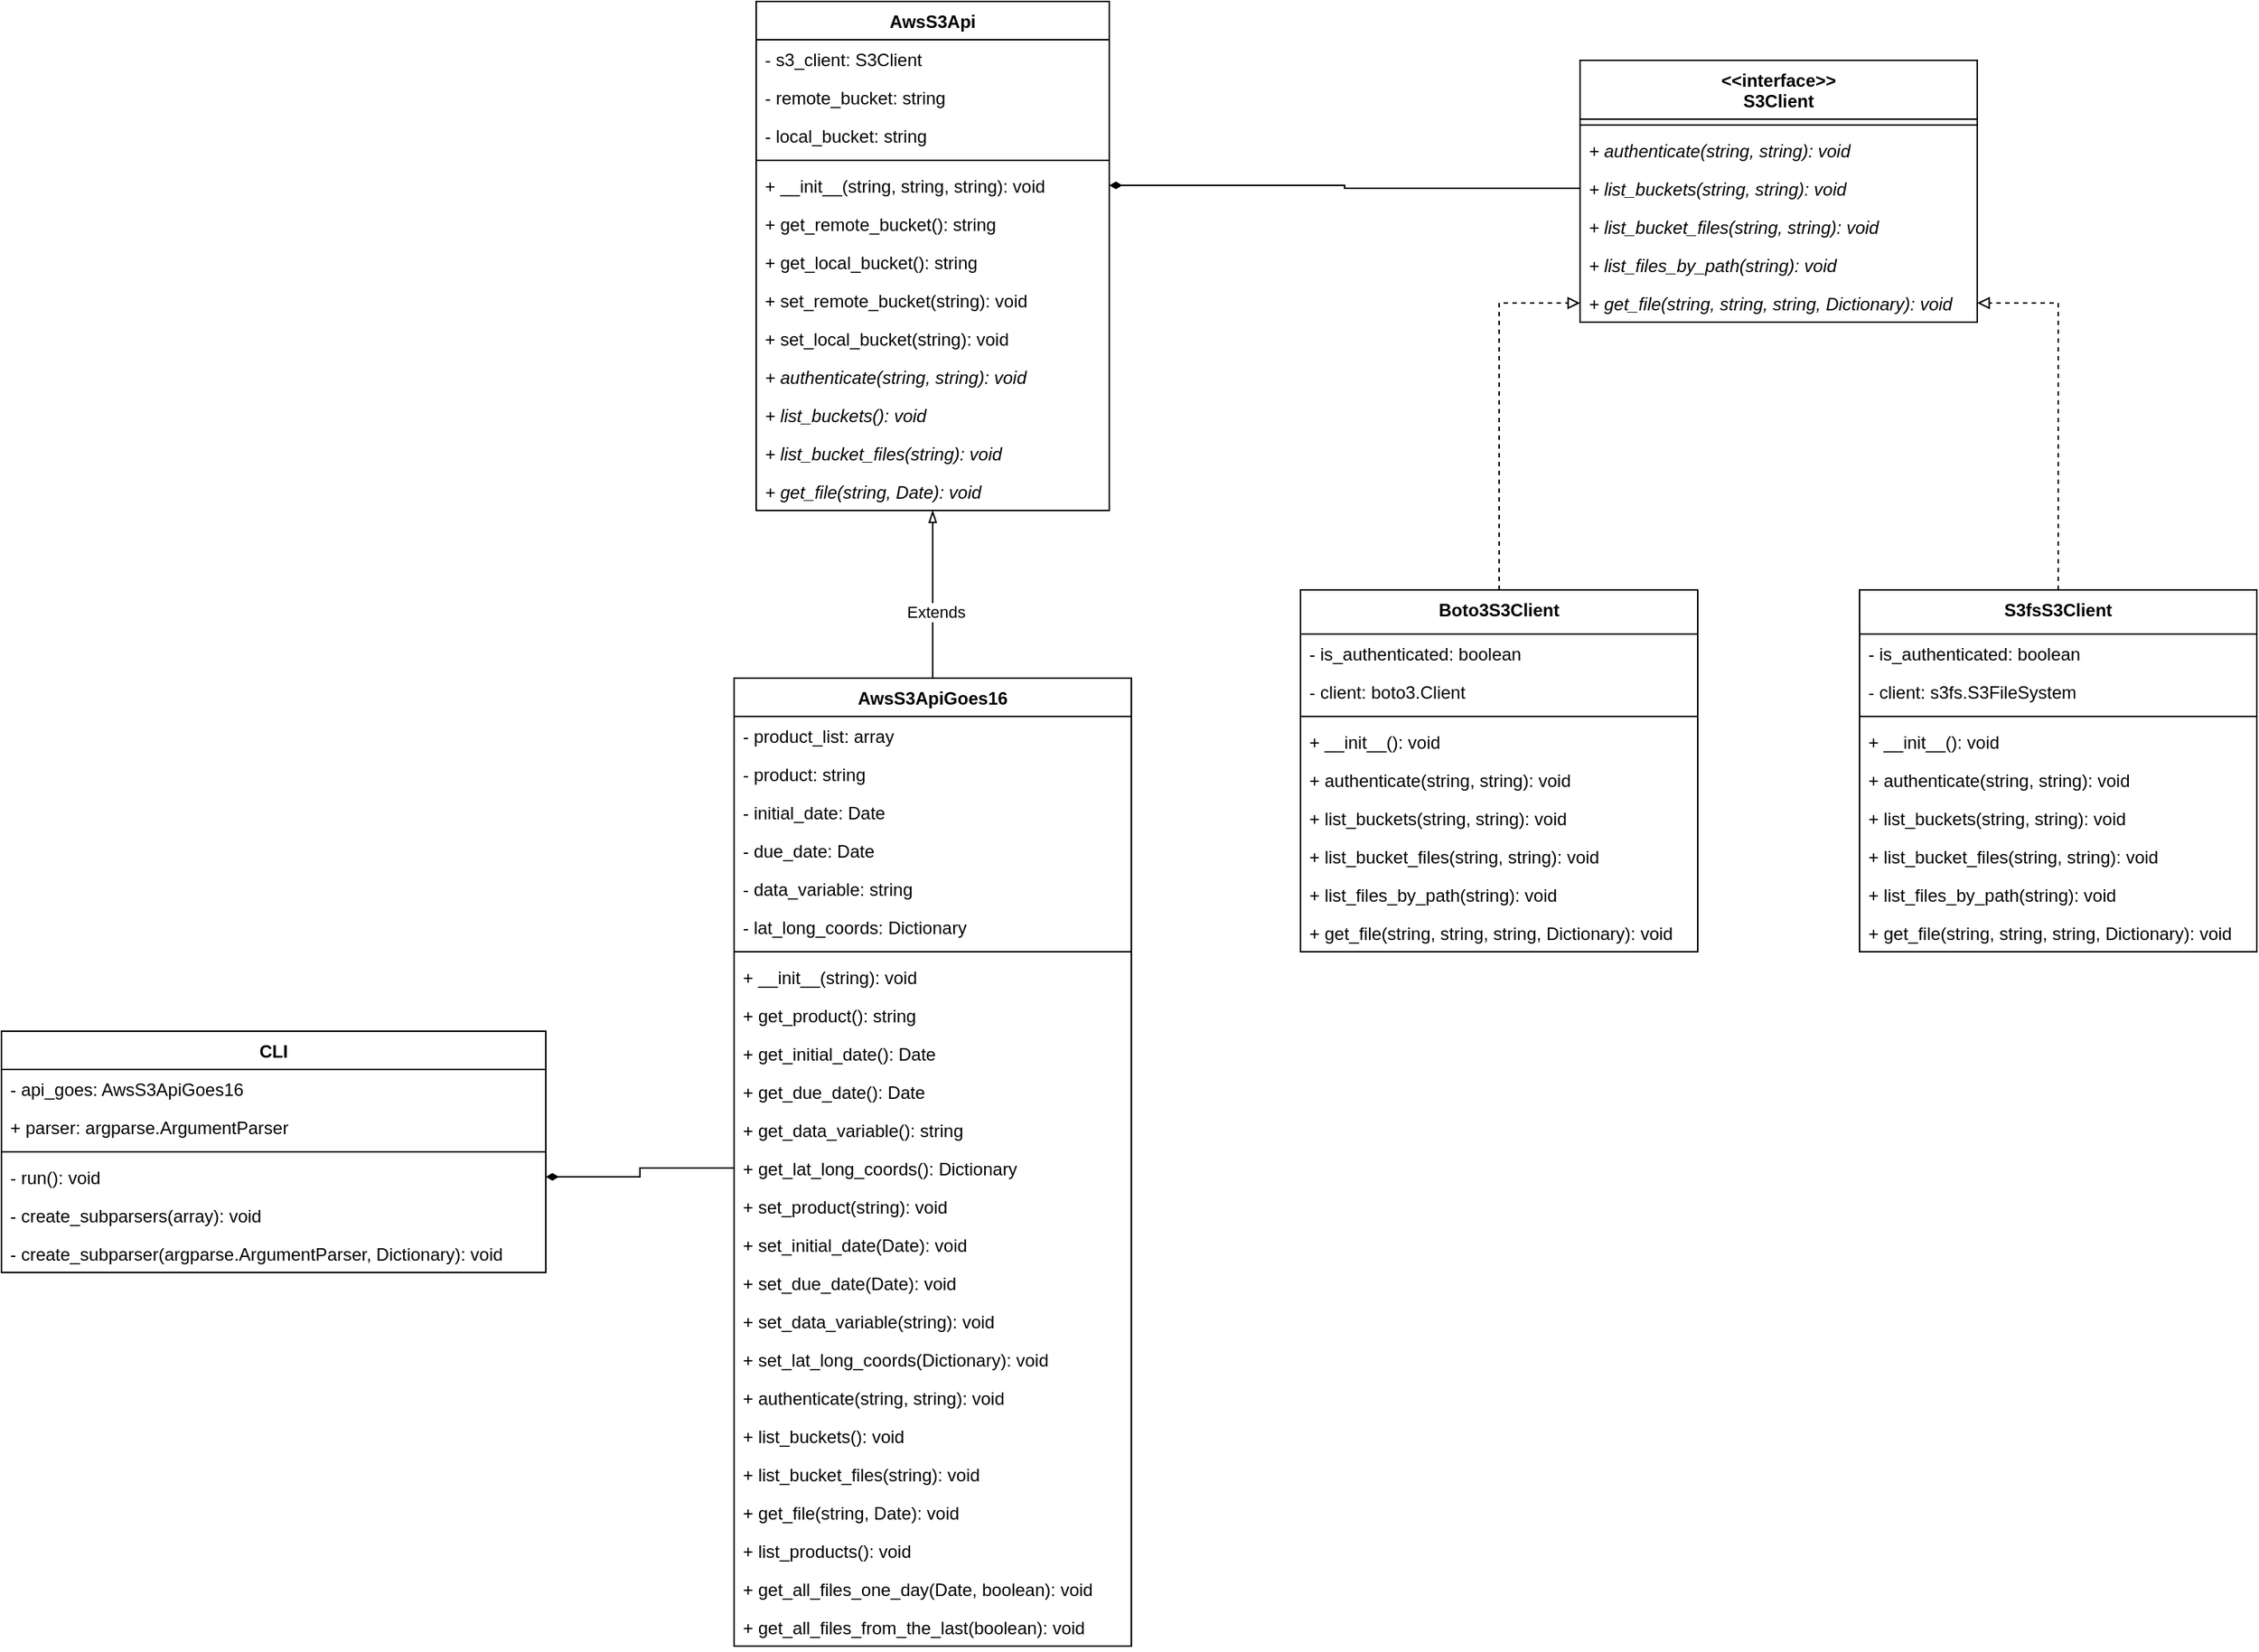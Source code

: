 <mxfile version="20.2.3"><diagram id="pLiz_TYQMKgLwc6AhPx6" name="Página-1"><mxGraphModel dx="4382" dy="1860" grid="1" gridSize="10" guides="1" tooltips="1" connect="1" arrows="1" fold="1" page="1" pageScale="1" pageWidth="827" pageHeight="1169" math="0" shadow="0"><root><mxCell id="0"/><mxCell id="1" parent="0"/><mxCell id="ghpKvM7MkSzzK5wmzTlo-1" value="AwsS3Api" style="swimlane;fontStyle=1;align=center;verticalAlign=top;childLayout=stackLayout;horizontal=1;startSize=26;horizontalStack=0;resizeParent=1;resizeParentMax=0;resizeLast=0;collapsible=1;marginBottom=0;" vertex="1" parent="1"><mxGeometry x="100" y="110" width="240" height="346" as="geometry"/></mxCell><mxCell id="ghpKvM7MkSzzK5wmzTlo-33" value="- s3_client: S3Client" style="text;strokeColor=none;fillColor=none;align=left;verticalAlign=top;spacingLeft=4;spacingRight=4;overflow=hidden;rotatable=0;points=[[0,0.5],[1,0.5]];portConstraint=eastwest;" vertex="1" parent="ghpKvM7MkSzzK5wmzTlo-1"><mxGeometry y="26" width="240" height="26" as="geometry"/></mxCell><mxCell id="ghpKvM7MkSzzK5wmzTlo-2" value="- remote_bucket: string " style="text;strokeColor=none;fillColor=none;align=left;verticalAlign=top;spacingLeft=4;spacingRight=4;overflow=hidden;rotatable=0;points=[[0,0.5],[1,0.5]];portConstraint=eastwest;" vertex="1" parent="ghpKvM7MkSzzK5wmzTlo-1"><mxGeometry y="52" width="240" height="26" as="geometry"/></mxCell><mxCell id="ghpKvM7MkSzzK5wmzTlo-32" value="- local_bucket: string" style="text;strokeColor=none;fillColor=none;align=left;verticalAlign=top;spacingLeft=4;spacingRight=4;overflow=hidden;rotatable=0;points=[[0,0.5],[1,0.5]];portConstraint=eastwest;" vertex="1" parent="ghpKvM7MkSzzK5wmzTlo-1"><mxGeometry y="78" width="240" height="26" as="geometry"/></mxCell><mxCell id="ghpKvM7MkSzzK5wmzTlo-3" value="" style="line;strokeWidth=1;fillColor=none;align=left;verticalAlign=middle;spacingTop=-1;spacingLeft=3;spacingRight=3;rotatable=0;labelPosition=right;points=[];portConstraint=eastwest;" vertex="1" parent="ghpKvM7MkSzzK5wmzTlo-1"><mxGeometry y="104" width="240" height="8" as="geometry"/></mxCell><mxCell id="ghpKvM7MkSzzK5wmzTlo-65" value="+ __init__(string, string, string): void" style="text;strokeColor=none;fillColor=none;align=left;verticalAlign=top;spacingLeft=4;spacingRight=4;overflow=hidden;rotatable=0;points=[[0,0.5],[1,0.5]];portConstraint=eastwest;" vertex="1" parent="ghpKvM7MkSzzK5wmzTlo-1"><mxGeometry y="112" width="240" height="26" as="geometry"/></mxCell><mxCell id="ghpKvM7MkSzzK5wmzTlo-4" value="+ get_remote_bucket(): string" style="text;strokeColor=none;fillColor=none;align=left;verticalAlign=top;spacingLeft=4;spacingRight=4;overflow=hidden;rotatable=0;points=[[0,0.5],[1,0.5]];portConstraint=eastwest;" vertex="1" parent="ghpKvM7MkSzzK5wmzTlo-1"><mxGeometry y="138" width="240" height="26" as="geometry"/></mxCell><mxCell id="ghpKvM7MkSzzK5wmzTlo-35" value="+ get_local_bucket(): string" style="text;strokeColor=none;fillColor=none;align=left;verticalAlign=top;spacingLeft=4;spacingRight=4;overflow=hidden;rotatable=0;points=[[0,0.5],[1,0.5]];portConstraint=eastwest;" vertex="1" parent="ghpKvM7MkSzzK5wmzTlo-1"><mxGeometry y="164" width="240" height="26" as="geometry"/></mxCell><mxCell id="ghpKvM7MkSzzK5wmzTlo-34" value="+ set_remote_bucket(string): void" style="text;strokeColor=none;fillColor=none;align=left;verticalAlign=top;spacingLeft=4;spacingRight=4;overflow=hidden;rotatable=0;points=[[0,0.5],[1,0.5]];portConstraint=eastwest;" vertex="1" parent="ghpKvM7MkSzzK5wmzTlo-1"><mxGeometry y="190" width="240" height="26" as="geometry"/></mxCell><mxCell id="ghpKvM7MkSzzK5wmzTlo-37" value="+ set_local_bucket(string): void" style="text;strokeColor=none;fillColor=none;align=left;verticalAlign=top;spacingLeft=4;spacingRight=4;overflow=hidden;rotatable=0;points=[[0,0.5],[1,0.5]];portConstraint=eastwest;" vertex="1" parent="ghpKvM7MkSzzK5wmzTlo-1"><mxGeometry y="216" width="240" height="26" as="geometry"/></mxCell><mxCell id="ghpKvM7MkSzzK5wmzTlo-39" value="+ authenticate(string, string): void" style="text;strokeColor=none;fillColor=none;align=left;verticalAlign=top;spacingLeft=4;spacingRight=4;overflow=hidden;rotatable=0;points=[[0,0.5],[1,0.5]];portConstraint=eastwest;fontStyle=2" vertex="1" parent="ghpKvM7MkSzzK5wmzTlo-1"><mxGeometry y="242" width="240" height="26" as="geometry"/></mxCell><mxCell id="ghpKvM7MkSzzK5wmzTlo-41" value="+ list_buckets(): void" style="text;strokeColor=none;fillColor=none;align=left;verticalAlign=top;spacingLeft=4;spacingRight=4;overflow=hidden;rotatable=0;points=[[0,0.5],[1,0.5]];portConstraint=eastwest;fontStyle=2" vertex="1" parent="ghpKvM7MkSzzK5wmzTlo-1"><mxGeometry y="268" width="240" height="26" as="geometry"/></mxCell><mxCell id="ghpKvM7MkSzzK5wmzTlo-40" value="+ list_bucket_files(string): void" style="text;strokeColor=none;fillColor=none;align=left;verticalAlign=top;spacingLeft=4;spacingRight=4;overflow=hidden;rotatable=0;points=[[0,0.5],[1,0.5]];portConstraint=eastwest;fontStyle=2" vertex="1" parent="ghpKvM7MkSzzK5wmzTlo-1"><mxGeometry y="294" width="240" height="26" as="geometry"/></mxCell><mxCell id="ghpKvM7MkSzzK5wmzTlo-38" value="+ get_file(string, Date): void" style="text;strokeColor=none;fillColor=none;align=left;verticalAlign=top;spacingLeft=4;spacingRight=4;overflow=hidden;rotatable=0;points=[[0,0.5],[1,0.5]];portConstraint=eastwest;fontStyle=2" vertex="1" parent="ghpKvM7MkSzzK5wmzTlo-1"><mxGeometry y="320" width="240" height="26" as="geometry"/></mxCell><mxCell id="ghpKvM7MkSzzK5wmzTlo-29" style="edgeStyle=orthogonalEdgeStyle;rounded=0;orthogonalLoop=1;jettySize=auto;html=1;entryX=0.5;entryY=1;entryDx=0;entryDy=0;endArrow=blockThin;endFill=0;" edge="1" parent="1" source="ghpKvM7MkSzzK5wmzTlo-9" target="ghpKvM7MkSzzK5wmzTlo-1"><mxGeometry relative="1" as="geometry"/></mxCell><mxCell id="ghpKvM7MkSzzK5wmzTlo-30" value="Extends" style="edgeLabel;html=1;align=center;verticalAlign=middle;resizable=0;points=[];" vertex="1" connectable="0" parent="ghpKvM7MkSzzK5wmzTlo-29"><mxGeometry x="-0.208" y="-2" relative="1" as="geometry"><mxPoint as="offset"/></mxGeometry></mxCell><mxCell id="ghpKvM7MkSzzK5wmzTlo-9" value="AwsS3ApiGoes16" style="swimlane;fontStyle=1;align=center;verticalAlign=top;childLayout=stackLayout;horizontal=1;startSize=26;horizontalStack=0;resizeParent=1;resizeParentMax=0;resizeLast=0;collapsible=1;marginBottom=0;" vertex="1" parent="1"><mxGeometry x="85" y="570" width="270" height="658" as="geometry"/></mxCell><mxCell id="ghpKvM7MkSzzK5wmzTlo-10" value="- product_list: array" style="text;strokeColor=none;fillColor=none;align=left;verticalAlign=top;spacingLeft=4;spacingRight=4;overflow=hidden;rotatable=0;points=[[0,0.5],[1,0.5]];portConstraint=eastwest;" vertex="1" parent="ghpKvM7MkSzzK5wmzTlo-9"><mxGeometry y="26" width="270" height="26" as="geometry"/></mxCell><mxCell id="ghpKvM7MkSzzK5wmzTlo-45" value="- product: string" style="text;strokeColor=none;fillColor=none;align=left;verticalAlign=top;spacingLeft=4;spacingRight=4;overflow=hidden;rotatable=0;points=[[0,0.5],[1,0.5]];portConstraint=eastwest;" vertex="1" parent="ghpKvM7MkSzzK5wmzTlo-9"><mxGeometry y="52" width="270" height="26" as="geometry"/></mxCell><mxCell id="ghpKvM7MkSzzK5wmzTlo-44" value="- initial_date: Date" style="text;strokeColor=none;fillColor=none;align=left;verticalAlign=top;spacingLeft=4;spacingRight=4;overflow=hidden;rotatable=0;points=[[0,0.5],[1,0.5]];portConstraint=eastwest;" vertex="1" parent="ghpKvM7MkSzzK5wmzTlo-9"><mxGeometry y="78" width="270" height="26" as="geometry"/></mxCell><mxCell id="ghpKvM7MkSzzK5wmzTlo-43" value="- due_date: Date" style="text;strokeColor=none;fillColor=none;align=left;verticalAlign=top;spacingLeft=4;spacingRight=4;overflow=hidden;rotatable=0;points=[[0,0.5],[1,0.5]];portConstraint=eastwest;" vertex="1" parent="ghpKvM7MkSzzK5wmzTlo-9"><mxGeometry y="104" width="270" height="26" as="geometry"/></mxCell><mxCell id="ghpKvM7MkSzzK5wmzTlo-42" value="- data_variable: string" style="text;strokeColor=none;fillColor=none;align=left;verticalAlign=top;spacingLeft=4;spacingRight=4;overflow=hidden;rotatable=0;points=[[0,0.5],[1,0.5]];portConstraint=eastwest;" vertex="1" parent="ghpKvM7MkSzzK5wmzTlo-9"><mxGeometry y="130" width="270" height="26" as="geometry"/></mxCell><mxCell id="ghpKvM7MkSzzK5wmzTlo-46" value="- lat_long_coords: Dictionary" style="text;strokeColor=none;fillColor=none;align=left;verticalAlign=top;spacingLeft=4;spacingRight=4;overflow=hidden;rotatable=0;points=[[0,0.5],[1,0.5]];portConstraint=eastwest;" vertex="1" parent="ghpKvM7MkSzzK5wmzTlo-9"><mxGeometry y="156" width="270" height="26" as="geometry"/></mxCell><mxCell id="ghpKvM7MkSzzK5wmzTlo-11" value="" style="line;strokeWidth=1;fillColor=none;align=left;verticalAlign=middle;spacingTop=-1;spacingLeft=3;spacingRight=3;rotatable=0;labelPosition=right;points=[];portConstraint=eastwest;" vertex="1" parent="ghpKvM7MkSzzK5wmzTlo-9"><mxGeometry y="182" width="270" height="8" as="geometry"/></mxCell><mxCell id="ghpKvM7MkSzzK5wmzTlo-95" value="+ __init__(string): void" style="text;strokeColor=none;fillColor=none;align=left;verticalAlign=top;spacingLeft=4;spacingRight=4;overflow=hidden;rotatable=0;points=[[0,0.5],[1,0.5]];portConstraint=eastwest;" vertex="1" parent="ghpKvM7MkSzzK5wmzTlo-9"><mxGeometry y="190" width="270" height="26" as="geometry"/></mxCell><mxCell id="ghpKvM7MkSzzK5wmzTlo-12" value="+ get_product(): string" style="text;strokeColor=none;fillColor=none;align=left;verticalAlign=top;spacingLeft=4;spacingRight=4;overflow=hidden;rotatable=0;points=[[0,0.5],[1,0.5]];portConstraint=eastwest;" vertex="1" parent="ghpKvM7MkSzzK5wmzTlo-9"><mxGeometry y="216" width="270" height="26" as="geometry"/></mxCell><mxCell id="ghpKvM7MkSzzK5wmzTlo-50" value="+ get_initial_date(): Date" style="text;strokeColor=none;fillColor=none;align=left;verticalAlign=top;spacingLeft=4;spacingRight=4;overflow=hidden;rotatable=0;points=[[0,0.5],[1,0.5]];portConstraint=eastwest;" vertex="1" parent="ghpKvM7MkSzzK5wmzTlo-9"><mxGeometry y="242" width="270" height="26" as="geometry"/></mxCell><mxCell id="ghpKvM7MkSzzK5wmzTlo-49" value="+ get_due_date(): Date" style="text;strokeColor=none;fillColor=none;align=left;verticalAlign=top;spacingLeft=4;spacingRight=4;overflow=hidden;rotatable=0;points=[[0,0.5],[1,0.5]];portConstraint=eastwest;" vertex="1" parent="ghpKvM7MkSzzK5wmzTlo-9"><mxGeometry y="268" width="270" height="26" as="geometry"/></mxCell><mxCell id="ghpKvM7MkSzzK5wmzTlo-48" value="+ get_data_variable(): string" style="text;strokeColor=none;fillColor=none;align=left;verticalAlign=top;spacingLeft=4;spacingRight=4;overflow=hidden;rotatable=0;points=[[0,0.5],[1,0.5]];portConstraint=eastwest;" vertex="1" parent="ghpKvM7MkSzzK5wmzTlo-9"><mxGeometry y="294" width="270" height="26" as="geometry"/></mxCell><mxCell id="ghpKvM7MkSzzK5wmzTlo-51" value="+ get_lat_long_coords(): Dictionary" style="text;strokeColor=none;fillColor=none;align=left;verticalAlign=top;spacingLeft=4;spacingRight=4;overflow=hidden;rotatable=0;points=[[0,0.5],[1,0.5]];portConstraint=eastwest;" vertex="1" parent="ghpKvM7MkSzzK5wmzTlo-9"><mxGeometry y="320" width="270" height="26" as="geometry"/></mxCell><mxCell id="ghpKvM7MkSzzK5wmzTlo-55" value="+ set_product(string): void" style="text;strokeColor=none;fillColor=none;align=left;verticalAlign=top;spacingLeft=4;spacingRight=4;overflow=hidden;rotatable=0;points=[[0,0.5],[1,0.5]];portConstraint=eastwest;" vertex="1" parent="ghpKvM7MkSzzK5wmzTlo-9"><mxGeometry y="346" width="270" height="26" as="geometry"/></mxCell><mxCell id="ghpKvM7MkSzzK5wmzTlo-54" value="+ set_initial_date(Date): void" style="text;strokeColor=none;fillColor=none;align=left;verticalAlign=top;spacingLeft=4;spacingRight=4;overflow=hidden;rotatable=0;points=[[0,0.5],[1,0.5]];portConstraint=eastwest;" vertex="1" parent="ghpKvM7MkSzzK5wmzTlo-9"><mxGeometry y="372" width="270" height="26" as="geometry"/></mxCell><mxCell id="ghpKvM7MkSzzK5wmzTlo-53" value="+ set_due_date(Date): void" style="text;strokeColor=none;fillColor=none;align=left;verticalAlign=top;spacingLeft=4;spacingRight=4;overflow=hidden;rotatable=0;points=[[0,0.5],[1,0.5]];portConstraint=eastwest;" vertex="1" parent="ghpKvM7MkSzzK5wmzTlo-9"><mxGeometry y="398" width="270" height="26" as="geometry"/></mxCell><mxCell id="ghpKvM7MkSzzK5wmzTlo-52" value="+ set_data_variable(string): void" style="text;strokeColor=none;fillColor=none;align=left;verticalAlign=top;spacingLeft=4;spacingRight=4;overflow=hidden;rotatable=0;points=[[0,0.5],[1,0.5]];portConstraint=eastwest;" vertex="1" parent="ghpKvM7MkSzzK5wmzTlo-9"><mxGeometry y="424" width="270" height="26" as="geometry"/></mxCell><mxCell id="ghpKvM7MkSzzK5wmzTlo-56" value="+ set_lat_long_coords(Dictionary): void" style="text;strokeColor=none;fillColor=none;align=left;verticalAlign=top;spacingLeft=4;spacingRight=4;overflow=hidden;rotatable=0;points=[[0,0.5],[1,0.5]];portConstraint=eastwest;" vertex="1" parent="ghpKvM7MkSzzK5wmzTlo-9"><mxGeometry y="450" width="270" height="26" as="geometry"/></mxCell><mxCell id="ghpKvM7MkSzzK5wmzTlo-57" value="+ authenticate(string, string): void" style="text;strokeColor=none;fillColor=none;align=left;verticalAlign=top;spacingLeft=4;spacingRight=4;overflow=hidden;rotatable=0;points=[[0,0.5],[1,0.5]];portConstraint=eastwest;" vertex="1" parent="ghpKvM7MkSzzK5wmzTlo-9"><mxGeometry y="476" width="270" height="26" as="geometry"/></mxCell><mxCell id="ghpKvM7MkSzzK5wmzTlo-60" value="+ list_buckets(): void" style="text;strokeColor=none;fillColor=none;align=left;verticalAlign=top;spacingLeft=4;spacingRight=4;overflow=hidden;rotatable=0;points=[[0,0.5],[1,0.5]];portConstraint=eastwest;" vertex="1" parent="ghpKvM7MkSzzK5wmzTlo-9"><mxGeometry y="502" width="270" height="26" as="geometry"/></mxCell><mxCell id="ghpKvM7MkSzzK5wmzTlo-58" value="+ list_bucket_files(string): void" style="text;strokeColor=none;fillColor=none;align=left;verticalAlign=top;spacingLeft=4;spacingRight=4;overflow=hidden;rotatable=0;points=[[0,0.5],[1,0.5]];portConstraint=eastwest;" vertex="1" parent="ghpKvM7MkSzzK5wmzTlo-9"><mxGeometry y="528" width="270" height="26" as="geometry"/></mxCell><mxCell id="ghpKvM7MkSzzK5wmzTlo-59" value="+ get_file(string, Date): void" style="text;strokeColor=none;fillColor=none;align=left;verticalAlign=top;spacingLeft=4;spacingRight=4;overflow=hidden;rotatable=0;points=[[0,0.5],[1,0.5]];portConstraint=eastwest;" vertex="1" parent="ghpKvM7MkSzzK5wmzTlo-9"><mxGeometry y="554" width="270" height="26" as="geometry"/></mxCell><mxCell id="ghpKvM7MkSzzK5wmzTlo-61" value="+ list_products(): void" style="text;strokeColor=none;fillColor=none;align=left;verticalAlign=top;spacingLeft=4;spacingRight=4;overflow=hidden;rotatable=0;points=[[0,0.5],[1,0.5]];portConstraint=eastwest;" vertex="1" parent="ghpKvM7MkSzzK5wmzTlo-9"><mxGeometry y="580" width="270" height="26" as="geometry"/></mxCell><mxCell id="ghpKvM7MkSzzK5wmzTlo-62" value="+ get_all_files_one_day(Date, boolean): void" style="text;strokeColor=none;fillColor=none;align=left;verticalAlign=top;spacingLeft=4;spacingRight=4;overflow=hidden;rotatable=0;points=[[0,0.5],[1,0.5]];portConstraint=eastwest;" vertex="1" parent="ghpKvM7MkSzzK5wmzTlo-9"><mxGeometry y="606" width="270" height="26" as="geometry"/></mxCell><mxCell id="ghpKvM7MkSzzK5wmzTlo-63" value="+ get_all_files_from_the_last(boolean): void" style="text;strokeColor=none;fillColor=none;align=left;verticalAlign=top;spacingLeft=4;spacingRight=4;overflow=hidden;rotatable=0;points=[[0,0.5],[1,0.5]];portConstraint=eastwest;" vertex="1" parent="ghpKvM7MkSzzK5wmzTlo-9"><mxGeometry y="632" width="270" height="26" as="geometry"/></mxCell><mxCell id="ghpKvM7MkSzzK5wmzTlo-17" value="&lt;&lt;interface&gt;&gt;&#xA;S3Client" style="swimlane;fontStyle=1;align=center;verticalAlign=top;childLayout=stackLayout;horizontal=1;startSize=40;horizontalStack=0;resizeParent=1;resizeParentMax=0;resizeLast=0;collapsible=1;marginBottom=0;" vertex="1" parent="1"><mxGeometry x="660" y="150" width="270" height="178" as="geometry"/></mxCell><mxCell id="ghpKvM7MkSzzK5wmzTlo-19" value="" style="line;strokeWidth=1;fillColor=none;align=left;verticalAlign=middle;spacingTop=-1;spacingLeft=3;spacingRight=3;rotatable=0;labelPosition=right;points=[];portConstraint=eastwest;" vertex="1" parent="ghpKvM7MkSzzK5wmzTlo-17"><mxGeometry y="40" width="270" height="8" as="geometry"/></mxCell><mxCell id="ghpKvM7MkSzzK5wmzTlo-66" value="+ authenticate(string, string): void" style="text;strokeColor=none;fillColor=none;align=left;verticalAlign=top;spacingLeft=4;spacingRight=4;overflow=hidden;rotatable=0;points=[[0,0.5],[1,0.5]];portConstraint=eastwest;fontStyle=2" vertex="1" parent="ghpKvM7MkSzzK5wmzTlo-17"><mxGeometry y="48" width="270" height="26" as="geometry"/></mxCell><mxCell id="ghpKvM7MkSzzK5wmzTlo-67" value="+ list_buckets(string, string): void" style="text;strokeColor=none;fillColor=none;align=left;verticalAlign=top;spacingLeft=4;spacingRight=4;overflow=hidden;rotatable=0;points=[[0,0.5],[1,0.5]];portConstraint=eastwest;fontStyle=2" vertex="1" parent="ghpKvM7MkSzzK5wmzTlo-17"><mxGeometry y="74" width="270" height="26" as="geometry"/></mxCell><mxCell id="ghpKvM7MkSzzK5wmzTlo-70" value="+ list_bucket_files(string, string): void" style="text;strokeColor=none;fillColor=none;align=left;verticalAlign=top;spacingLeft=4;spacingRight=4;overflow=hidden;rotatable=0;points=[[0,0.5],[1,0.5]];portConstraint=eastwest;fontStyle=2" vertex="1" parent="ghpKvM7MkSzzK5wmzTlo-17"><mxGeometry y="100" width="270" height="26" as="geometry"/></mxCell><mxCell id="ghpKvM7MkSzzK5wmzTlo-69" value="+ list_files_by_path(string): void" style="text;strokeColor=none;fillColor=none;align=left;verticalAlign=top;spacingLeft=4;spacingRight=4;overflow=hidden;rotatable=0;points=[[0,0.5],[1,0.5]];portConstraint=eastwest;fontStyle=2" vertex="1" parent="ghpKvM7MkSzzK5wmzTlo-17"><mxGeometry y="126" width="270" height="26" as="geometry"/></mxCell><mxCell id="ghpKvM7MkSzzK5wmzTlo-68" value="+ get_file(string, string, string, Dictionary): void" style="text;strokeColor=none;fillColor=none;align=left;verticalAlign=top;spacingLeft=4;spacingRight=4;overflow=hidden;rotatable=0;points=[[0,0.5],[1,0.5]];portConstraint=eastwest;fontStyle=2" vertex="1" parent="ghpKvM7MkSzzK5wmzTlo-17"><mxGeometry y="152" width="270" height="26" as="geometry"/></mxCell><mxCell id="ghpKvM7MkSzzK5wmzTlo-111" style="edgeStyle=orthogonalEdgeStyle;rounded=0;orthogonalLoop=1;jettySize=auto;html=1;exitX=0.5;exitY=0;exitDx=0;exitDy=0;entryX=0;entryY=0.5;entryDx=0;entryDy=0;startArrow=none;startFill=0;endArrow=block;endFill=0;dashed=1;" edge="1" parent="1" source="ghpKvM7MkSzzK5wmzTlo-73" target="ghpKvM7MkSzzK5wmzTlo-68"><mxGeometry relative="1" as="geometry"/></mxCell><mxCell id="ghpKvM7MkSzzK5wmzTlo-73" value="Boto3S3Client" style="swimlane;fontStyle=1;align=center;verticalAlign=top;childLayout=stackLayout;horizontal=1;startSize=30;horizontalStack=0;resizeParent=1;resizeParentMax=0;resizeLast=0;collapsible=1;marginBottom=0;" vertex="1" parent="1"><mxGeometry x="470" y="510" width="270" height="246" as="geometry"/></mxCell><mxCell id="ghpKvM7MkSzzK5wmzTlo-96" value="- is_authenticated: boolean" style="text;strokeColor=none;fillColor=none;align=left;verticalAlign=top;spacingLeft=4;spacingRight=4;overflow=hidden;rotatable=0;points=[[0,0.5],[1,0.5]];portConstraint=eastwest;" vertex="1" parent="ghpKvM7MkSzzK5wmzTlo-73"><mxGeometry y="30" width="270" height="26" as="geometry"/></mxCell><mxCell id="ghpKvM7MkSzzK5wmzTlo-98" value="- client: boto3.Client" style="text;strokeColor=none;fillColor=none;align=left;verticalAlign=top;spacingLeft=4;spacingRight=4;overflow=hidden;rotatable=0;points=[[0,0.5],[1,0.5]];portConstraint=eastwest;" vertex="1" parent="ghpKvM7MkSzzK5wmzTlo-73"><mxGeometry y="56" width="270" height="26" as="geometry"/></mxCell><mxCell id="ghpKvM7MkSzzK5wmzTlo-74" value="" style="line;strokeWidth=1;fillColor=none;align=left;verticalAlign=middle;spacingTop=-1;spacingLeft=3;spacingRight=3;rotatable=0;labelPosition=right;points=[];portConstraint=eastwest;" vertex="1" parent="ghpKvM7MkSzzK5wmzTlo-73"><mxGeometry y="82" width="270" height="8" as="geometry"/></mxCell><mxCell id="ghpKvM7MkSzzK5wmzTlo-75" value="+ __init__(): void" style="text;strokeColor=none;fillColor=none;align=left;verticalAlign=top;spacingLeft=4;spacingRight=4;overflow=hidden;rotatable=0;points=[[0,0.5],[1,0.5]];portConstraint=eastwest;" vertex="1" parent="ghpKvM7MkSzzK5wmzTlo-73"><mxGeometry y="90" width="270" height="26" as="geometry"/></mxCell><mxCell id="ghpKvM7MkSzzK5wmzTlo-76" value="+ authenticate(string, string): void" style="text;strokeColor=none;fillColor=none;align=left;verticalAlign=top;spacingLeft=4;spacingRight=4;overflow=hidden;rotatable=0;points=[[0,0.5],[1,0.5]];portConstraint=eastwest;fontStyle=0" vertex="1" parent="ghpKvM7MkSzzK5wmzTlo-73"><mxGeometry y="116" width="270" height="26" as="geometry"/></mxCell><mxCell id="ghpKvM7MkSzzK5wmzTlo-77" value="+ list_buckets(string, string): void" style="text;strokeColor=none;fillColor=none;align=left;verticalAlign=top;spacingLeft=4;spacingRight=4;overflow=hidden;rotatable=0;points=[[0,0.5],[1,0.5]];portConstraint=eastwest;fontStyle=0" vertex="1" parent="ghpKvM7MkSzzK5wmzTlo-73"><mxGeometry y="142" width="270" height="26" as="geometry"/></mxCell><mxCell id="ghpKvM7MkSzzK5wmzTlo-78" value="+ list_bucket_files(string, string): void" style="text;strokeColor=none;fillColor=none;align=left;verticalAlign=top;spacingLeft=4;spacingRight=4;overflow=hidden;rotatable=0;points=[[0,0.5],[1,0.5]];portConstraint=eastwest;fontStyle=0" vertex="1" parent="ghpKvM7MkSzzK5wmzTlo-73"><mxGeometry y="168" width="270" height="26" as="geometry"/></mxCell><mxCell id="ghpKvM7MkSzzK5wmzTlo-79" value="+ list_files_by_path(string): void" style="text;strokeColor=none;fillColor=none;align=left;verticalAlign=top;spacingLeft=4;spacingRight=4;overflow=hidden;rotatable=0;points=[[0,0.5],[1,0.5]];portConstraint=eastwest;fontStyle=0" vertex="1" parent="ghpKvM7MkSzzK5wmzTlo-73"><mxGeometry y="194" width="270" height="26" as="geometry"/></mxCell><mxCell id="ghpKvM7MkSzzK5wmzTlo-80" value="+ get_file(string, string, string, Dictionary): void" style="text;strokeColor=none;fillColor=none;align=left;verticalAlign=top;spacingLeft=4;spacingRight=4;overflow=hidden;rotatable=0;points=[[0,0.5],[1,0.5]];portConstraint=eastwest;fontStyle=0" vertex="1" parent="ghpKvM7MkSzzK5wmzTlo-73"><mxGeometry y="220" width="270" height="26" as="geometry"/></mxCell><mxCell id="ghpKvM7MkSzzK5wmzTlo-90" style="edgeStyle=orthogonalEdgeStyle;rounded=0;orthogonalLoop=1;jettySize=auto;html=1;exitX=0.5;exitY=0;exitDx=0;exitDy=0;entryX=1;entryY=0.5;entryDx=0;entryDy=0;startArrow=none;startFill=0;endArrow=block;endFill=0;dashed=1;" edge="1" parent="1" source="ghpKvM7MkSzzK5wmzTlo-81" target="ghpKvM7MkSzzK5wmzTlo-68"><mxGeometry relative="1" as="geometry"/></mxCell><mxCell id="ghpKvM7MkSzzK5wmzTlo-81" value="S3fsS3Client" style="swimlane;fontStyle=1;align=center;verticalAlign=top;childLayout=stackLayout;horizontal=1;startSize=30;horizontalStack=0;resizeParent=1;resizeParentMax=0;resizeLast=0;collapsible=1;marginBottom=0;" vertex="1" parent="1"><mxGeometry x="850" y="510" width="270" height="246" as="geometry"/></mxCell><mxCell id="ghpKvM7MkSzzK5wmzTlo-97" value="- is_authenticated: boolean" style="text;strokeColor=none;fillColor=none;align=left;verticalAlign=top;spacingLeft=4;spacingRight=4;overflow=hidden;rotatable=0;points=[[0,0.5],[1,0.5]];portConstraint=eastwest;" vertex="1" parent="ghpKvM7MkSzzK5wmzTlo-81"><mxGeometry y="30" width="270" height="26" as="geometry"/></mxCell><mxCell id="ghpKvM7MkSzzK5wmzTlo-99" value="- client: s3fs.S3FileSystem" style="text;strokeColor=none;fillColor=none;align=left;verticalAlign=top;spacingLeft=4;spacingRight=4;overflow=hidden;rotatable=0;points=[[0,0.5],[1,0.5]];portConstraint=eastwest;" vertex="1" parent="ghpKvM7MkSzzK5wmzTlo-81"><mxGeometry y="56" width="270" height="26" as="geometry"/></mxCell><mxCell id="ghpKvM7MkSzzK5wmzTlo-82" value="" style="line;strokeWidth=1;fillColor=none;align=left;verticalAlign=middle;spacingTop=-1;spacingLeft=3;spacingRight=3;rotatable=0;labelPosition=right;points=[];portConstraint=eastwest;" vertex="1" parent="ghpKvM7MkSzzK5wmzTlo-81"><mxGeometry y="82" width="270" height="8" as="geometry"/></mxCell><mxCell id="ghpKvM7MkSzzK5wmzTlo-83" value="+ __init__(): void" style="text;strokeColor=none;fillColor=none;align=left;verticalAlign=top;spacingLeft=4;spacingRight=4;overflow=hidden;rotatable=0;points=[[0,0.5],[1,0.5]];portConstraint=eastwest;" vertex="1" parent="ghpKvM7MkSzzK5wmzTlo-81"><mxGeometry y="90" width="270" height="26" as="geometry"/></mxCell><mxCell id="ghpKvM7MkSzzK5wmzTlo-84" value="+ authenticate(string, string): void" style="text;strokeColor=none;fillColor=none;align=left;verticalAlign=top;spacingLeft=4;spacingRight=4;overflow=hidden;rotatable=0;points=[[0,0.5],[1,0.5]];portConstraint=eastwest;fontStyle=0" vertex="1" parent="ghpKvM7MkSzzK5wmzTlo-81"><mxGeometry y="116" width="270" height="26" as="geometry"/></mxCell><mxCell id="ghpKvM7MkSzzK5wmzTlo-85" value="+ list_buckets(string, string): void" style="text;strokeColor=none;fillColor=none;align=left;verticalAlign=top;spacingLeft=4;spacingRight=4;overflow=hidden;rotatable=0;points=[[0,0.5],[1,0.5]];portConstraint=eastwest;fontStyle=0" vertex="1" parent="ghpKvM7MkSzzK5wmzTlo-81"><mxGeometry y="142" width="270" height="26" as="geometry"/></mxCell><mxCell id="ghpKvM7MkSzzK5wmzTlo-86" value="+ list_bucket_files(string, string): void" style="text;strokeColor=none;fillColor=none;align=left;verticalAlign=top;spacingLeft=4;spacingRight=4;overflow=hidden;rotatable=0;points=[[0,0.5],[1,0.5]];portConstraint=eastwest;fontStyle=0" vertex="1" parent="ghpKvM7MkSzzK5wmzTlo-81"><mxGeometry y="168" width="270" height="26" as="geometry"/></mxCell><mxCell id="ghpKvM7MkSzzK5wmzTlo-87" value="+ list_files_by_path(string): void" style="text;strokeColor=none;fillColor=none;align=left;verticalAlign=top;spacingLeft=4;spacingRight=4;overflow=hidden;rotatable=0;points=[[0,0.5],[1,0.5]];portConstraint=eastwest;fontStyle=0" vertex="1" parent="ghpKvM7MkSzzK5wmzTlo-81"><mxGeometry y="194" width="270" height="26" as="geometry"/></mxCell><mxCell id="ghpKvM7MkSzzK5wmzTlo-88" value="+ get_file(string, string, string, Dictionary): void" style="text;strokeColor=none;fillColor=none;align=left;verticalAlign=top;spacingLeft=4;spacingRight=4;overflow=hidden;rotatable=0;points=[[0,0.5],[1,0.5]];portConstraint=eastwest;fontStyle=0" vertex="1" parent="ghpKvM7MkSzzK5wmzTlo-81"><mxGeometry y="220" width="270" height="26" as="geometry"/></mxCell><mxCell id="ghpKvM7MkSzzK5wmzTlo-101" style="edgeStyle=orthogonalEdgeStyle;rounded=0;orthogonalLoop=1;jettySize=auto;html=1;exitX=1;exitY=0.5;exitDx=0;exitDy=0;entryX=0;entryY=0.5;entryDx=0;entryDy=0;startArrow=diamondThin;startFill=1;endArrow=none;endFill=0;" edge="1" parent="1" source="ghpKvM7MkSzzK5wmzTlo-65" target="ghpKvM7MkSzzK5wmzTlo-67"><mxGeometry relative="1" as="geometry"/></mxCell><mxCell id="ghpKvM7MkSzzK5wmzTlo-102" value="CLI" style="swimlane;fontStyle=1;align=center;verticalAlign=top;childLayout=stackLayout;horizontal=1;startSize=26;horizontalStack=0;resizeParent=1;resizeParentMax=0;resizeLast=0;collapsible=1;marginBottom=0;" vertex="1" parent="1"><mxGeometry x="-413" y="810" width="370" height="164" as="geometry"/></mxCell><mxCell id="ghpKvM7MkSzzK5wmzTlo-103" value="- api_goes: AwsS3ApiGoes16" style="text;strokeColor=none;fillColor=none;align=left;verticalAlign=top;spacingLeft=4;spacingRight=4;overflow=hidden;rotatable=0;points=[[0,0.5],[1,0.5]];portConstraint=eastwest;" vertex="1" parent="ghpKvM7MkSzzK5wmzTlo-102"><mxGeometry y="26" width="370" height="26" as="geometry"/></mxCell><mxCell id="ghpKvM7MkSzzK5wmzTlo-106" value="+ parser: argparse.ArgumentParser" style="text;strokeColor=none;fillColor=none;align=left;verticalAlign=top;spacingLeft=4;spacingRight=4;overflow=hidden;rotatable=0;points=[[0,0.5],[1,0.5]];portConstraint=eastwest;" vertex="1" parent="ghpKvM7MkSzzK5wmzTlo-102"><mxGeometry y="52" width="370" height="26" as="geometry"/></mxCell><mxCell id="ghpKvM7MkSzzK5wmzTlo-104" value="" style="line;strokeWidth=1;fillColor=none;align=left;verticalAlign=middle;spacingTop=-1;spacingLeft=3;spacingRight=3;rotatable=0;labelPosition=right;points=[];portConstraint=eastwest;" vertex="1" parent="ghpKvM7MkSzzK5wmzTlo-102"><mxGeometry y="78" width="370" height="8" as="geometry"/></mxCell><mxCell id="ghpKvM7MkSzzK5wmzTlo-105" value="- run(): void" style="text;strokeColor=none;fillColor=none;align=left;verticalAlign=top;spacingLeft=4;spacingRight=4;overflow=hidden;rotatable=0;points=[[0,0.5],[1,0.5]];portConstraint=eastwest;" vertex="1" parent="ghpKvM7MkSzzK5wmzTlo-102"><mxGeometry y="86" width="370" height="26" as="geometry"/></mxCell><mxCell id="ghpKvM7MkSzzK5wmzTlo-107" value="- create_subparsers(array): void" style="text;strokeColor=none;fillColor=none;align=left;verticalAlign=top;spacingLeft=4;spacingRight=4;overflow=hidden;rotatable=0;points=[[0,0.5],[1,0.5]];portConstraint=eastwest;" vertex="1" parent="ghpKvM7MkSzzK5wmzTlo-102"><mxGeometry y="112" width="370" height="26" as="geometry"/></mxCell><mxCell id="ghpKvM7MkSzzK5wmzTlo-108" value="- create_subparser(argparse.ArgumentParser, Dictionary): void" style="text;strokeColor=none;fillColor=none;align=left;verticalAlign=top;spacingLeft=4;spacingRight=4;overflow=hidden;rotatable=0;points=[[0,0.5],[1,0.5]];portConstraint=eastwest;" vertex="1" parent="ghpKvM7MkSzzK5wmzTlo-102"><mxGeometry y="138" width="370" height="26" as="geometry"/></mxCell><mxCell id="ghpKvM7MkSzzK5wmzTlo-110" style="edgeStyle=orthogonalEdgeStyle;rounded=0;orthogonalLoop=1;jettySize=auto;html=1;exitX=1;exitY=0.5;exitDx=0;exitDy=0;entryX=0;entryY=0.5;entryDx=0;entryDy=0;startArrow=diamondThin;startFill=1;endArrow=none;endFill=0;" edge="1" parent="1" source="ghpKvM7MkSzzK5wmzTlo-105" target="ghpKvM7MkSzzK5wmzTlo-51"><mxGeometry relative="1" as="geometry"/></mxCell></root></mxGraphModel></diagram></mxfile>